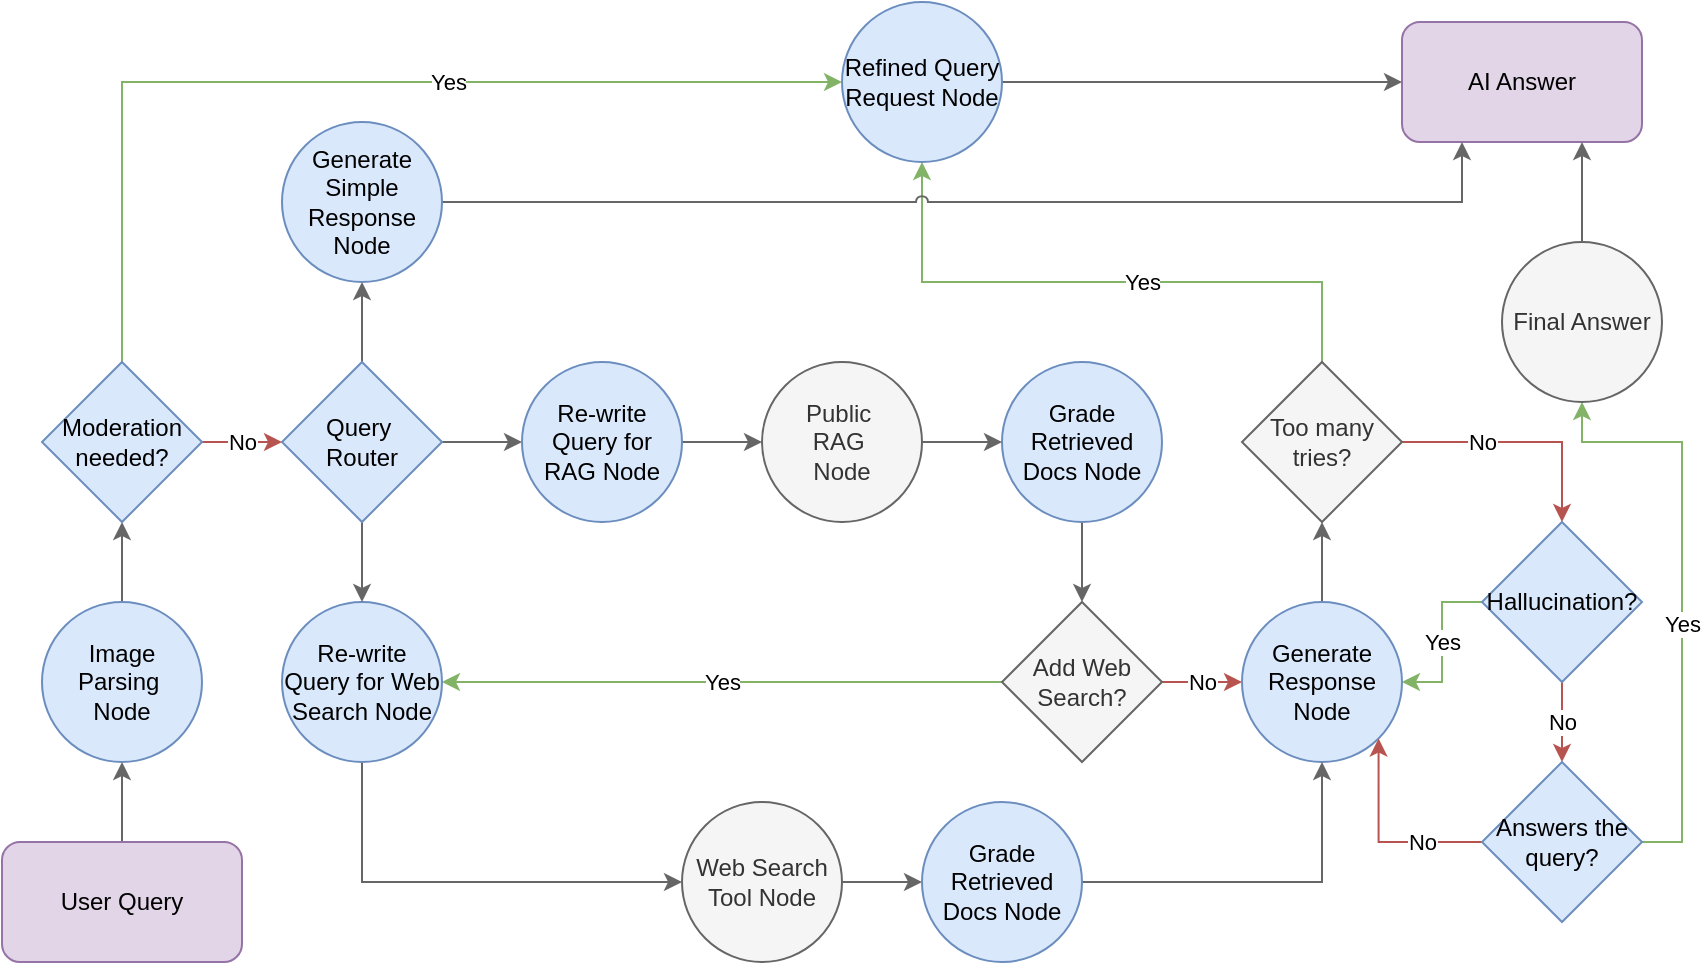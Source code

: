 <mxfile version="26.0.6">
  <diagram name="Page-1" id="3-dAiq0loSyunrDHpGPL">
    <mxGraphModel dx="2276" dy="1847" grid="1" gridSize="10" guides="1" tooltips="1" connect="1" arrows="1" fold="1" page="1" pageScale="1" pageWidth="850" pageHeight="1100" math="0" shadow="0">
      <root>
        <mxCell id="0" />
        <mxCell id="1" parent="0" />
        <mxCell id="oLoNkmWW0kg5vh_2qyFr-16" style="edgeStyle=orthogonalEdgeStyle;rounded=0;orthogonalLoop=1;jettySize=auto;html=1;fillColor=#f5f5f5;strokeColor=#666666;movable=0;resizable=0;rotatable=0;deletable=0;editable=0;locked=1;connectable=0;" parent="1" source="zleJWlLDJKrZ-fklkJlN-1" target="zleJWlLDJKrZ-fklkJlN-39" edge="1">
          <mxGeometry relative="1" as="geometry" />
        </mxCell>
        <mxCell id="zleJWlLDJKrZ-fklkJlN-1" value="User Query" style="rounded=1;whiteSpace=wrap;html=1;fillColor=#e1d5e7;strokeColor=#9673a6;movable=0;resizable=0;rotatable=0;deletable=0;editable=0;locked=1;connectable=0;" parent="1" vertex="1">
          <mxGeometry x="-140" y="320" width="120" height="60" as="geometry" />
        </mxCell>
        <mxCell id="zleJWlLDJKrZ-fklkJlN-7" style="edgeStyle=orthogonalEdgeStyle;rounded=0;orthogonalLoop=1;jettySize=auto;html=1;entryX=0.5;entryY=0;entryDx=0;entryDy=0;fillColor=#f5f5f5;strokeColor=#666666;movable=0;resizable=0;rotatable=0;deletable=0;editable=0;locked=1;connectable=0;exitX=0.5;exitY=1;exitDx=0;exitDy=0;" parent="1" source="zleJWlLDJKrZ-fklkJlN-4" target="zleJWlLDJKrZ-fklkJlN-6" edge="1">
          <mxGeometry relative="1" as="geometry">
            <mxPoint x="500" y="170" as="targetPoint" />
          </mxGeometry>
        </mxCell>
        <mxCell id="zleJWlLDJKrZ-fklkJlN-4" value="Grade Retrieved Docs Node" style="ellipse;whiteSpace=wrap;html=1;aspect=fixed;fillColor=#dae8fc;strokeColor=#6c8ebf;labelBackgroundColor=none;movable=0;resizable=0;rotatable=0;deletable=0;editable=0;locked=1;connectable=0;" parent="1" vertex="1">
          <mxGeometry x="360" y="80" width="80" height="80" as="geometry" />
        </mxCell>
        <mxCell id="oLoNkmWW0kg5vh_2qyFr-29" value="No" style="rounded=0;orthogonalLoop=1;jettySize=auto;html=1;entryX=0;entryY=0.5;entryDx=0;entryDy=0;fillColor=#f8cecc;strokeColor=#b85450;exitX=1;exitY=0.5;exitDx=0;exitDy=0;movable=0;resizable=0;rotatable=0;deletable=0;editable=0;locked=1;connectable=0;edgeStyle=orthogonalEdgeStyle;" parent="1" source="zleJWlLDJKrZ-fklkJlN-6" target="zleJWlLDJKrZ-fklkJlN-8" edge="1">
          <mxGeometry relative="1" as="geometry">
            <mxPoint x="533.333" y="166.667" as="sourcePoint" />
            <mxPoint x="560" y="220" as="targetPoint" />
            <mxPoint as="offset" />
          </mxGeometry>
        </mxCell>
        <mxCell id="oLoNkmWW0kg5vh_2qyFr-30" value="Yes" style="rounded=0;orthogonalLoop=1;jettySize=auto;html=1;entryX=1;entryY=0.5;entryDx=0;entryDy=0;fillColor=#d5e8d4;strokeColor=#82b366;exitX=0;exitY=0.5;exitDx=0;exitDy=0;elbow=vertical;movable=0;resizable=0;rotatable=0;deletable=0;editable=0;locked=1;connectable=0;" parent="1" source="zleJWlLDJKrZ-fklkJlN-6" target="zleJWlLDJKrZ-fklkJlN-10" edge="1">
          <mxGeometry relative="1" as="geometry">
            <mxPoint x="570" y="170" as="sourcePoint" />
            <mxPoint x="170" y="250" as="targetPoint" />
            <mxPoint as="offset" />
          </mxGeometry>
        </mxCell>
        <mxCell id="zleJWlLDJKrZ-fklkJlN-6" value="Add Web Search?" style="rhombus;whiteSpace=wrap;html=1;labelBackgroundColor=none;fillColor=#f5f5f5;fontColor=#333333;strokeColor=#666666;movable=0;resizable=0;rotatable=0;deletable=0;editable=0;locked=1;connectable=0;" parent="1" vertex="1">
          <mxGeometry x="360" y="200" width="80" height="80" as="geometry" />
        </mxCell>
        <mxCell id="oLoNkmWW0kg5vh_2qyFr-2" style="rounded=0;orthogonalLoop=1;jettySize=auto;html=1;entryX=0.5;entryY=1;entryDx=0;entryDy=0;fillColor=#f5f5f5;strokeColor=#666666;exitX=0.5;exitY=0;exitDx=0;exitDy=0;movable=0;resizable=0;rotatable=0;deletable=0;editable=0;locked=1;connectable=0;" parent="1" source="zleJWlLDJKrZ-fklkJlN-8" target="oLoNkmWW0kg5vh_2qyFr-1" edge="1">
          <mxGeometry relative="1" as="geometry">
            <mxPoint x="524.961" y="180.309" as="sourcePoint" />
            <mxPoint x="560" y="140" as="targetPoint" />
            <Array as="points" />
          </mxGeometry>
        </mxCell>
        <mxCell id="zleJWlLDJKrZ-fklkJlN-8" value="Generate Response Node" style="ellipse;whiteSpace=wrap;html=1;aspect=fixed;fillColor=#dae8fc;strokeColor=#6c8ebf;gradientColor=none;labelBackgroundColor=none;movable=0;resizable=0;rotatable=0;deletable=0;editable=0;locked=1;connectable=0;" parent="1" vertex="1">
          <mxGeometry x="480" y="200" width="80" height="80" as="geometry" />
        </mxCell>
        <mxCell id="nSUb8rrqcTuWKknIw9ID-6" style="rounded=0;orthogonalLoop=1;jettySize=auto;html=1;fillColor=#f5f5f5;strokeColor=#666666;edgeStyle=orthogonalEdgeStyle;exitX=0.5;exitY=1;exitDx=0;exitDy=0;entryX=0;entryY=0.5;entryDx=0;entryDy=0;movable=0;resizable=0;rotatable=0;deletable=0;editable=0;locked=1;connectable=0;" parent="1" source="zleJWlLDJKrZ-fklkJlN-10" target="zleJWlLDJKrZ-fklkJlN-12" edge="1">
          <mxGeometry relative="1" as="geometry">
            <mxPoint x="110" y="330" as="sourcePoint" />
            <mxPoint x="700" y="460" as="targetPoint" />
            <Array as="points">
              <mxPoint x="40" y="340" />
            </Array>
          </mxGeometry>
        </mxCell>
        <mxCell id="zleJWlLDJKrZ-fklkJlN-10" value="Re-write Query for Web Search Node" style="ellipse;whiteSpace=wrap;html=1;aspect=fixed;fillColor=#dae8fc;strokeColor=#6c8ebf;gradientColor=none;labelBackgroundColor=none;labelBorderColor=none;movable=0;resizable=0;rotatable=0;deletable=0;editable=0;locked=1;connectable=0;" parent="1" vertex="1">
          <mxGeometry y="200" width="80" height="80" as="geometry" />
        </mxCell>
        <mxCell id="oLoNkmWW0kg5vh_2qyFr-31" style="edgeStyle=orthogonalEdgeStyle;rounded=0;orthogonalLoop=1;jettySize=auto;html=1;entryX=0;entryY=0.5;entryDx=0;entryDy=0;fillColor=#f5f5f5;strokeColor=#666666;exitX=1;exitY=0.5;exitDx=0;exitDy=0;movable=0;resizable=0;rotatable=0;deletable=0;editable=0;locked=1;connectable=0;" parent="1" source="zleJWlLDJKrZ-fklkJlN-12" target="WpPtG6XXMlS1H_fAlBpQ-1" edge="1">
          <mxGeometry relative="1" as="geometry">
            <Array as="points">
              <mxPoint x="300" y="340" />
              <mxPoint x="300" y="340" />
            </Array>
            <mxPoint x="330" y="380" as="sourcePoint" />
            <mxPoint x="650" y="260" as="targetPoint" />
          </mxGeometry>
        </mxCell>
        <mxCell id="zleJWlLDJKrZ-fklkJlN-12" value="Web Search Tool Node" style="ellipse;whiteSpace=wrap;html=1;aspect=fixed;fillColor=#f5f5f5;strokeColor=#666666;fontColor=#333333;movable=0;resizable=0;rotatable=0;deletable=0;editable=0;locked=1;connectable=0;" parent="1" vertex="1">
          <mxGeometry x="200" y="300" width="80" height="80" as="geometry" />
        </mxCell>
        <mxCell id="zleJWlLDJKrZ-fklkJlN-16" value="AI Answer" style="rounded=1;whiteSpace=wrap;html=1;fillColor=#e1d5e7;strokeColor=#9673a6;movable=0;resizable=0;rotatable=0;deletable=0;editable=0;locked=1;connectable=0;" parent="1" vertex="1">
          <mxGeometry x="560" y="-90" width="120" height="60" as="geometry" />
        </mxCell>
        <mxCell id="zleJWlLDJKrZ-fklkJlN-28" value="No" style="edgeStyle=orthogonalEdgeStyle;rounded=0;orthogonalLoop=1;jettySize=auto;html=1;entryX=0.5;entryY=0;entryDx=0;entryDy=0;fillColor=#f8cecc;strokeColor=#b85450;movable=0;resizable=0;rotatable=0;deletable=0;editable=0;locked=1;connectable=0;exitX=0.5;exitY=1;exitDx=0;exitDy=0;" parent="1" source="zleJWlLDJKrZ-fklkJlN-21" target="zleJWlLDJKrZ-fklkJlN-27" edge="1">
          <mxGeometry relative="1" as="geometry">
            <Array as="points">
              <mxPoint x="640" y="280" />
            </Array>
            <mxPoint as="offset" />
          </mxGeometry>
        </mxCell>
        <mxCell id="oLoNkmWW0kg5vh_2qyFr-6" value="Yes" style="rounded=0;orthogonalLoop=1;jettySize=auto;html=1;entryX=1;entryY=0.5;entryDx=0;entryDy=0;fillColor=#d5e8d4;strokeColor=#82b366;exitX=0;exitY=0.5;exitDx=0;exitDy=0;elbow=vertical;movable=0;resizable=0;rotatable=0;deletable=0;editable=0;locked=1;connectable=0;edgeStyle=orthogonalEdgeStyle;" parent="1" source="zleJWlLDJKrZ-fklkJlN-21" target="zleJWlLDJKrZ-fklkJlN-8" edge="1">
          <mxGeometry relative="1" as="geometry">
            <mxPoint as="offset" />
          </mxGeometry>
        </mxCell>
        <mxCell id="zleJWlLDJKrZ-fklkJlN-21" value="Hallucination?" style="rhombus;whiteSpace=wrap;html=1;fillColor=#dae8fc;strokeColor=#6c8ebf;labelBackgroundColor=none;movable=0;resizable=0;rotatable=0;deletable=0;editable=0;locked=1;connectable=0;" parent="1" vertex="1">
          <mxGeometry x="600" y="160" width="80" height="80" as="geometry" />
        </mxCell>
        <mxCell id="zleJWlLDJKrZ-fklkJlN-32" value="No" style="edgeStyle=orthogonalEdgeStyle;rounded=0;orthogonalLoop=1;jettySize=auto;html=1;fillColor=#f8cecc;strokeColor=#b85450;movable=0;resizable=0;rotatable=0;deletable=0;editable=0;locked=1;connectable=0;entryX=1;entryY=1;entryDx=0;entryDy=0;exitX=0;exitY=0.5;exitDx=0;exitDy=0;" parent="1" source="zleJWlLDJKrZ-fklkJlN-27" target="zleJWlLDJKrZ-fklkJlN-8" edge="1">
          <mxGeometry x="-0.42" relative="1" as="geometry">
            <Array as="points">
              <mxPoint x="548" y="320" />
            </Array>
            <mxPoint x="840" y="370" as="sourcePoint" />
            <mxPoint x="-200" y="160" as="targetPoint" />
            <mxPoint as="offset" />
          </mxGeometry>
        </mxCell>
        <mxCell id="zleJWlLDJKrZ-fklkJlN-43" value="Yes" style="edgeStyle=orthogonalEdgeStyle;rounded=0;orthogonalLoop=1;jettySize=auto;html=1;entryX=0.5;entryY=1;entryDx=0;entryDy=0;fillColor=#d5e8d4;strokeColor=#82b366;exitX=1;exitY=0.5;exitDx=0;exitDy=0;movable=0;resizable=0;rotatable=0;deletable=0;editable=0;locked=1;connectable=0;" parent="1" source="zleJWlLDJKrZ-fklkJlN-27" target="zleJWlLDJKrZ-fklkJlN-42" edge="1">
          <mxGeometry x="-0.111" relative="1" as="geometry">
            <Array as="points">
              <mxPoint x="700" y="320" />
              <mxPoint x="700" y="120" />
              <mxPoint x="650" y="120" />
            </Array>
            <mxPoint x="850" y="340" as="sourcePoint" />
            <mxPoint x="870" y="190" as="targetPoint" />
            <mxPoint as="offset" />
          </mxGeometry>
        </mxCell>
        <mxCell id="zleJWlLDJKrZ-fklkJlN-27" value="Answers the query?" style="rhombus;whiteSpace=wrap;html=1;fillColor=#dae8fc;strokeColor=#6c8ebf;labelBackgroundColor=none;movable=0;resizable=0;rotatable=0;deletable=0;editable=0;locked=1;connectable=0;" parent="1" vertex="1">
          <mxGeometry x="600" y="280" width="80" height="80" as="geometry" />
        </mxCell>
        <mxCell id="oLoNkmWW0kg5vh_2qyFr-37" style="rounded=0;orthogonalLoop=1;jettySize=auto;html=1;entryX=0.5;entryY=0;entryDx=0;entryDy=0;fillColor=#f5f5f5;strokeColor=#666666;exitX=0.5;exitY=1;exitDx=0;exitDy=0;movable=0;resizable=0;rotatable=0;deletable=0;editable=0;locked=1;connectable=0;edgeStyle=orthogonalEdgeStyle;" parent="1" source="zleJWlLDJKrZ-fklkJlN-35" target="zleJWlLDJKrZ-fklkJlN-10" edge="1">
          <mxGeometry relative="1" as="geometry">
            <mxPoint x="-10" y="370" as="sourcePoint" />
            <mxPoint x="460" y="460" as="targetPoint" />
          </mxGeometry>
        </mxCell>
        <mxCell id="MqxE6IQARYcbxJ1bYYm3-2" style="rounded=0;orthogonalLoop=1;jettySize=auto;html=1;entryX=0;entryY=0.5;entryDx=0;entryDy=0;fillColor=#f5f5f5;strokeColor=#666666;movable=0;resizable=0;rotatable=0;deletable=0;editable=0;locked=1;connectable=0;exitX=1;exitY=0.5;exitDx=0;exitDy=0;" parent="1" source="zleJWlLDJKrZ-fklkJlN-35" target="MqxE6IQARYcbxJ1bYYm3-1" edge="1">
          <mxGeometry relative="1" as="geometry" />
        </mxCell>
        <mxCell id="nSUb8rrqcTuWKknIw9ID-3" style="rounded=0;orthogonalLoop=1;jettySize=auto;html=1;entryX=0.5;entryY=1;entryDx=0;entryDy=0;fillColor=#f5f5f5;strokeColor=#666666;exitX=0.5;exitY=0;exitDx=0;exitDy=0;movable=0;resizable=0;rotatable=0;deletable=0;editable=0;locked=1;connectable=0;edgeStyle=orthogonalEdgeStyle;" parent="1" source="zleJWlLDJKrZ-fklkJlN-35" target="nSUb8rrqcTuWKknIw9ID-2" edge="1">
          <mxGeometry relative="1" as="geometry">
            <mxPoint x="15" y="60" as="sourcePoint" />
            <mxPoint x="65" y="-70" as="targetPoint" />
          </mxGeometry>
        </mxCell>
        <mxCell id="zleJWlLDJKrZ-fklkJlN-35" value="Query&amp;nbsp;&lt;div&gt;Router&lt;/div&gt;" style="rhombus;whiteSpace=wrap;html=1;fillColor=#dae8fc;strokeColor=#6c8ebf;rounded=0;shadow=0;labelBackgroundColor=none;movable=0;resizable=0;rotatable=0;deletable=0;editable=0;locked=1;connectable=0;" parent="1" vertex="1">
          <mxGeometry y="80" width="80" height="80" as="geometry" />
        </mxCell>
        <mxCell id="oLoNkmWW0kg5vh_2qyFr-18" style="edgeStyle=orthogonalEdgeStyle;rounded=0;orthogonalLoop=1;jettySize=auto;html=1;entryX=0.5;entryY=1;entryDx=0;entryDy=0;fillColor=#f5f5f5;strokeColor=#666666;movable=0;resizable=0;rotatable=0;deletable=0;editable=0;locked=1;connectable=0;exitX=0.5;exitY=0;exitDx=0;exitDy=0;" parent="1" source="zleJWlLDJKrZ-fklkJlN-39" target="oLoNkmWW0kg5vh_2qyFr-9" edge="1">
          <mxGeometry relative="1" as="geometry" />
        </mxCell>
        <mxCell id="zleJWlLDJKrZ-fklkJlN-39" value="Image Parsing&amp;nbsp;&lt;div&gt;Node&lt;/div&gt;" style="ellipse;whiteSpace=wrap;html=1;aspect=fixed;fillColor=#dae8fc;strokeColor=#6c8ebf;movable=0;resizable=0;rotatable=0;deletable=0;editable=0;locked=1;connectable=0;" parent="1" vertex="1">
          <mxGeometry x="-120" y="200" width="80" height="80" as="geometry" />
        </mxCell>
        <mxCell id="zleJWlLDJKrZ-fklkJlN-44" style="edgeStyle=orthogonalEdgeStyle;rounded=0;orthogonalLoop=1;jettySize=auto;html=1;entryX=0.75;entryY=1;entryDx=0;entryDy=0;fillColor=#f5f5f5;strokeColor=#666666;exitX=0.5;exitY=0;exitDx=0;exitDy=0;movable=0;resizable=0;rotatable=0;deletable=0;editable=0;locked=1;connectable=0;" parent="1" source="zleJWlLDJKrZ-fklkJlN-42" target="zleJWlLDJKrZ-fklkJlN-16" edge="1">
          <mxGeometry relative="1" as="geometry">
            <mxPoint x="1020" y="20" as="sourcePoint" />
            <mxPoint x="890" y="-280" as="targetPoint" />
            <Array as="points">
              <mxPoint x="650" y="10" />
              <mxPoint x="650" y="10" />
            </Array>
          </mxGeometry>
        </mxCell>
        <mxCell id="zleJWlLDJKrZ-fklkJlN-42" value="Final Answer" style="ellipse;whiteSpace=wrap;html=1;aspect=fixed;fillColor=#f5f5f5;strokeColor=#666666;fontColor=#333333;movable=0;resizable=0;rotatable=0;deletable=0;editable=0;locked=1;connectable=0;" parent="1" vertex="1">
          <mxGeometry x="610" y="20" width="80" height="80" as="geometry" />
        </mxCell>
        <mxCell id="oLoNkmWW0kg5vh_2qyFr-4" value="Yes" style="edgeStyle=orthogonalEdgeStyle;rounded=0;orthogonalLoop=1;jettySize=auto;html=1;entryX=0.5;entryY=1;entryDx=0;entryDy=0;fillColor=#d5e8d4;strokeColor=#82b366;exitX=0.5;exitY=0;exitDx=0;exitDy=0;jumpStyle=arc;movable=0;resizable=0;rotatable=0;deletable=0;editable=0;locked=1;connectable=0;" parent="1" source="oLoNkmWW0kg5vh_2qyFr-1" target="oLoNkmWW0kg5vh_2qyFr-3" edge="1">
          <mxGeometry x="-0.13" relative="1" as="geometry">
            <mxPoint x="480" y="280" as="sourcePoint" />
            <mxPoint x="480" y="250" as="targetPoint" />
            <Array as="points">
              <mxPoint x="520" y="40" />
              <mxPoint x="320" y="40" />
            </Array>
            <mxPoint as="offset" />
          </mxGeometry>
        </mxCell>
        <mxCell id="oLoNkmWW0kg5vh_2qyFr-5" value="No" style="edgeStyle=orthogonalEdgeStyle;rounded=0;orthogonalLoop=1;jettySize=auto;html=1;entryX=0.5;entryY=0;entryDx=0;entryDy=0;fillColor=#f8cecc;strokeColor=#b85450;movable=0;resizable=0;rotatable=0;deletable=0;editable=0;locked=1;connectable=0;exitX=1;exitY=0.5;exitDx=0;exitDy=0;" parent="1" source="oLoNkmWW0kg5vh_2qyFr-1" target="zleJWlLDJKrZ-fklkJlN-21" edge="1">
          <mxGeometry x="-0.333" relative="1" as="geometry">
            <Array as="points">
              <mxPoint x="640" y="120" />
            </Array>
            <mxPoint as="offset" />
          </mxGeometry>
        </mxCell>
        <mxCell id="oLoNkmWW0kg5vh_2qyFr-1" value="Too many tries?" style="rhombus;whiteSpace=wrap;html=1;fillColor=#f5f5f5;strokeColor=#666666;labelBackgroundColor=none;fontColor=#333333;movable=0;resizable=0;rotatable=0;deletable=0;editable=0;locked=1;connectable=0;" parent="1" vertex="1">
          <mxGeometry x="480" y="80" width="80" height="80" as="geometry" />
        </mxCell>
        <mxCell id="nSUb8rrqcTuWKknIw9ID-1" style="edgeStyle=orthogonalEdgeStyle;rounded=0;orthogonalLoop=1;jettySize=auto;html=1;entryX=0;entryY=0.5;entryDx=0;entryDy=0;fillColor=#f5f5f5;strokeColor=#666666;exitX=1;exitY=0.5;exitDx=0;exitDy=0;movable=0;resizable=0;rotatable=0;deletable=0;editable=0;locked=1;connectable=0;" parent="1" source="oLoNkmWW0kg5vh_2qyFr-3" target="zleJWlLDJKrZ-fklkJlN-16" edge="1">
          <mxGeometry relative="1" as="geometry">
            <mxPoint x="420" y="-120" as="sourcePoint" />
            <mxPoint x="640" y="-150" as="targetPoint" />
          </mxGeometry>
        </mxCell>
        <mxCell id="oLoNkmWW0kg5vh_2qyFr-3" value="Refined Query Request&amp;nbsp;&lt;span style=&quot;background-color: initial;&quot;&gt;Node&lt;/span&gt;" style="ellipse;whiteSpace=wrap;html=1;aspect=fixed;fillColor=#dae8fc;strokeColor=#6c8ebf;movable=0;resizable=0;rotatable=0;deletable=0;editable=0;locked=1;connectable=0;" parent="1" vertex="1">
          <mxGeometry x="280" y="-100" width="80" height="80" as="geometry" />
        </mxCell>
        <mxCell id="oLoNkmWW0kg5vh_2qyFr-23" value="No" style="rounded=0;orthogonalLoop=1;jettySize=auto;html=1;fillColor=#f8cecc;strokeColor=#b85450;exitX=1;exitY=0.5;exitDx=0;exitDy=0;edgeStyle=orthogonalEdgeStyle;entryX=0;entryY=0.5;entryDx=0;entryDy=0;movable=0;resizable=0;rotatable=0;deletable=0;editable=0;locked=1;connectable=0;" parent="1" source="oLoNkmWW0kg5vh_2qyFr-9" target="zleJWlLDJKrZ-fklkJlN-35" edge="1">
          <mxGeometry relative="1" as="geometry">
            <mxPoint x="-40.5" y="210" as="sourcePoint" />
            <mxPoint x="-70.5" y="200" as="targetPoint" />
          </mxGeometry>
        </mxCell>
        <mxCell id="oLoNkmWW0kg5vh_2qyFr-24" value="Yes" style="edgeStyle=orthogonalEdgeStyle;rounded=0;orthogonalLoop=1;jettySize=auto;html=1;entryX=0;entryY=0.5;entryDx=0;entryDy=0;labelBackgroundColor=#FFFFFF;fillColor=#d5e8d4;strokeColor=#82b366;exitX=0.5;exitY=0;exitDx=0;exitDy=0;movable=0;resizable=0;rotatable=0;deletable=0;editable=0;locked=1;connectable=0;" parent="1" source="oLoNkmWW0kg5vh_2qyFr-9" target="oLoNkmWW0kg5vh_2qyFr-3" edge="1">
          <mxGeometry x="0.212" relative="1" as="geometry">
            <mxPoint x="-110" y="10" as="sourcePoint" />
            <mxPoint x="530" y="-180" as="targetPoint" />
            <Array as="points">
              <mxPoint x="-80" y="-60" />
            </Array>
            <mxPoint as="offset" />
          </mxGeometry>
        </mxCell>
        <mxCell id="oLoNkmWW0kg5vh_2qyFr-9" value="Moderation needed?" style="rhombus;whiteSpace=wrap;html=1;fillColor=#dae8fc;strokeColor=#6c8ebf;rounded=0;shadow=0;labelBackgroundColor=none;movable=0;resizable=0;rotatable=0;deletable=0;editable=0;locked=1;connectable=0;" parent="1" vertex="1">
          <mxGeometry x="-120" y="80" width="80" height="80" as="geometry" />
        </mxCell>
        <mxCell id="nSUb8rrqcTuWKknIw9ID-9" style="rounded=0;orthogonalLoop=1;jettySize=auto;html=1;fillColor=#f5f5f5;strokeColor=#666666;exitX=1;exitY=0.5;exitDx=0;exitDy=0;entryX=0;entryY=0.5;entryDx=0;entryDy=0;movable=0;resizable=0;rotatable=0;deletable=0;editable=0;locked=1;connectable=0;" parent="1" source="oLoNkmWW0kg5vh_2qyFr-17" target="zleJWlLDJKrZ-fklkJlN-4" edge="1">
          <mxGeometry relative="1" as="geometry">
            <mxPoint x="230" y="130" as="sourcePoint" />
          </mxGeometry>
        </mxCell>
        <mxCell id="oLoNkmWW0kg5vh_2qyFr-17" value="Public&amp;nbsp;&lt;div&gt;&lt;span style=&quot;background-color: initial;&quot;&gt;RAG&amp;nbsp;&lt;/span&gt;&lt;/div&gt;&lt;div&gt;&lt;span style=&quot;background-color: initial;&quot;&gt;Node&lt;/span&gt;&lt;/div&gt;" style="ellipse;whiteSpace=wrap;html=1;aspect=fixed;fillColor=#f5f5f5;strokeColor=#666666;fontColor=#333333;movable=0;resizable=0;rotatable=0;deletable=0;editable=0;locked=1;connectable=0;" parent="1" vertex="1">
          <mxGeometry x="240" y="80" width="80" height="80" as="geometry" />
        </mxCell>
        <mxCell id="MqxE6IQARYcbxJ1bYYm3-4" style="edgeStyle=orthogonalEdgeStyle;rounded=0;orthogonalLoop=1;jettySize=auto;html=1;entryX=0;entryY=0.5;entryDx=0;entryDy=0;fillColor=#f5f5f5;strokeColor=#666666;movable=0;resizable=0;rotatable=0;deletable=0;editable=0;locked=1;connectable=0;exitX=1;exitY=0.5;exitDx=0;exitDy=0;" parent="1" source="MqxE6IQARYcbxJ1bYYm3-1" target="oLoNkmWW0kg5vh_2qyFr-17" edge="1">
          <mxGeometry relative="1" as="geometry">
            <mxPoint x="240" y="120" as="targetPoint" />
          </mxGeometry>
        </mxCell>
        <mxCell id="MqxE6IQARYcbxJ1bYYm3-1" value="Re-write Query for RAG Node" style="ellipse;whiteSpace=wrap;html=1;aspect=fixed;fillColor=#dae8fc;strokeColor=#6c8ebf;gradientColor=none;labelBackgroundColor=none;movable=0;resizable=0;rotatable=0;deletable=0;editable=0;locked=1;connectable=0;" parent="1" vertex="1">
          <mxGeometry x="120" y="80" width="80" height="80" as="geometry" />
        </mxCell>
        <mxCell id="nSUb8rrqcTuWKknIw9ID-4" style="edgeStyle=orthogonalEdgeStyle;rounded=0;orthogonalLoop=1;jettySize=auto;html=1;entryX=0.25;entryY=1;entryDx=0;entryDy=0;fillColor=#f5f5f5;strokeColor=#666666;jumpStyle=arc;exitX=1;exitY=0.5;exitDx=0;exitDy=0;movable=0;resizable=0;rotatable=0;deletable=0;editable=0;locked=1;connectable=0;" parent="1" source="nSUb8rrqcTuWKknIw9ID-2" target="zleJWlLDJKrZ-fklkJlN-16" edge="1">
          <mxGeometry relative="1" as="geometry">
            <mxPoint x="90" y="200" as="sourcePoint" />
            <mxPoint x="850" y="130" as="targetPoint" />
            <Array as="points">
              <mxPoint x="590" />
            </Array>
          </mxGeometry>
        </mxCell>
        <mxCell id="nSUb8rrqcTuWKknIw9ID-2" value="Generate Simple Response Node" style="ellipse;whiteSpace=wrap;html=1;aspect=fixed;fillColor=#dae8fc;strokeColor=#6c8ebf;gradientColor=none;labelBackgroundColor=none;movable=0;resizable=0;rotatable=0;deletable=0;editable=0;locked=1;connectable=0;" parent="1" vertex="1">
          <mxGeometry y="-40" width="80" height="80" as="geometry" />
        </mxCell>
        <mxCell id="WpPtG6XXMlS1H_fAlBpQ-2" style="edgeStyle=orthogonalEdgeStyle;rounded=0;orthogonalLoop=1;jettySize=auto;html=1;entryX=0.5;entryY=1;entryDx=0;entryDy=0;exitX=1;exitY=0.5;exitDx=0;exitDy=0;fillColor=#f5f5f5;strokeColor=#666666;movable=0;resizable=0;rotatable=0;deletable=0;editable=0;locked=1;connectable=0;" parent="1" source="WpPtG6XXMlS1H_fAlBpQ-1" target="zleJWlLDJKrZ-fklkJlN-8" edge="1">
          <mxGeometry relative="1" as="geometry" />
        </mxCell>
        <mxCell id="WpPtG6XXMlS1H_fAlBpQ-1" value="Grade Retrieved Docs Node" style="ellipse;whiteSpace=wrap;html=1;aspect=fixed;fillColor=#dae8fc;strokeColor=#6c8ebf;labelBackgroundColor=none;movable=0;resizable=0;rotatable=0;deletable=0;editable=0;locked=1;connectable=0;" parent="1" vertex="1">
          <mxGeometry x="320" y="300" width="80" height="80" as="geometry" />
        </mxCell>
      </root>
    </mxGraphModel>
  </diagram>
</mxfile>
